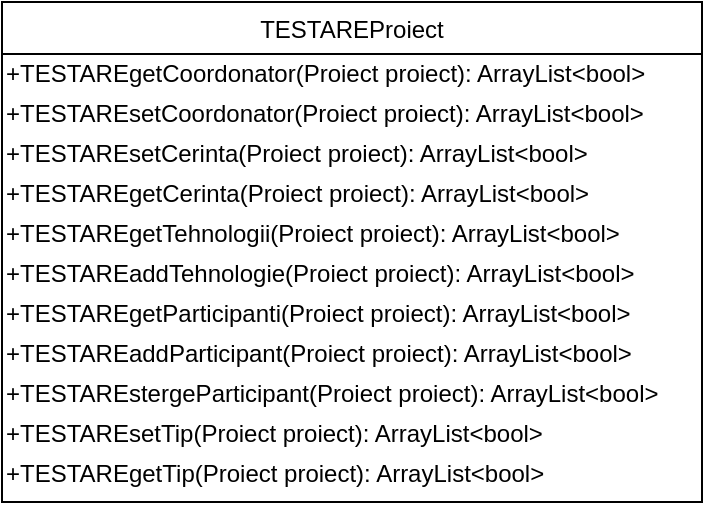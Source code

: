 <mxfile version="12.9.1" type="device"><diagram id="C5RBs43oDa-KdzZeNtuy" name="Page-1"><mxGraphModel dx="1250" dy="499" grid="1" gridSize="10" guides="1" tooltips="1" connect="1" arrows="1" fold="1" page="1" pageScale="1" pageWidth="827" pageHeight="1169" math="0" shadow="0"><root><mxCell id="WIyWlLk6GJQsqaUBKTNV-0"/><mxCell id="WIyWlLk6GJQsqaUBKTNV-1" parent="WIyWlLk6GJQsqaUBKTNV-0"/><mxCell id="zkfFHV4jXpPFQw0GAbJ--17" value="TESTAREProiect" style="swimlane;fontStyle=0;align=center;verticalAlign=top;childLayout=stackLayout;horizontal=1;startSize=26;horizontalStack=0;resizeParent=1;resizeLast=0;collapsible=1;marginBottom=0;rounded=0;shadow=0;strokeWidth=1;" parent="WIyWlLk6GJQsqaUBKTNV-1" vertex="1"><mxGeometry x="170" y="120" width="350" height="250" as="geometry"><mxRectangle x="550" y="140" width="160" height="26" as="alternateBounds"/></mxGeometry></mxCell><mxCell id="qDfDPXROYIMGsEh2z8b0-3" value="+TESTAREgetCoordonator(Proiect proiect): ArrayList&amp;lt;bool&amp;gt;" style="text;html=1;align=left;verticalAlign=middle;resizable=0;points=[];autosize=1;" vertex="1" parent="zkfFHV4jXpPFQw0GAbJ--17"><mxGeometry y="26" width="350" height="20" as="geometry"/></mxCell><mxCell id="qDfDPXROYIMGsEh2z8b0-4" value="+TESTAREsetCoordonator(Proiect proiect): ArrayList&amp;lt;bool&amp;gt;" style="text;html=1;align=left;verticalAlign=middle;resizable=0;points=[];autosize=1;" vertex="1" parent="zkfFHV4jXpPFQw0GAbJ--17"><mxGeometry y="46" width="350" height="20" as="geometry"/></mxCell><mxCell id="qDfDPXROYIMGsEh2z8b0-5" value="+TESTAREsetCerinta(Proiect proiect): ArrayList&amp;lt;bool&amp;gt;" style="text;html=1;align=left;verticalAlign=middle;resizable=0;points=[];autosize=1;" vertex="1" parent="zkfFHV4jXpPFQw0GAbJ--17"><mxGeometry y="66" width="350" height="20" as="geometry"/></mxCell><mxCell id="qDfDPXROYIMGsEh2z8b0-6" value="+TESTAREgetCerinta(Proiect proiect): ArrayList&amp;lt;bool&amp;gt;" style="text;html=1;align=left;verticalAlign=middle;resizable=0;points=[];autosize=1;" vertex="1" parent="zkfFHV4jXpPFQw0GAbJ--17"><mxGeometry y="86" width="350" height="20" as="geometry"/></mxCell><mxCell id="qDfDPXROYIMGsEh2z8b0-7" value="+TESTAREgetTehnologii(Proiect proiect): ArrayList&amp;lt;bool&amp;gt;" style="text;html=1;align=left;verticalAlign=middle;resizable=0;points=[];autosize=1;" vertex="1" parent="zkfFHV4jXpPFQw0GAbJ--17"><mxGeometry y="106" width="350" height="20" as="geometry"/></mxCell><mxCell id="qDfDPXROYIMGsEh2z8b0-8" value="+TESTAREaddTehnologie(Proiect proiect): ArrayList&amp;lt;bool&amp;gt;" style="text;html=1;align=left;verticalAlign=middle;resizable=0;points=[];autosize=1;" vertex="1" parent="zkfFHV4jXpPFQw0GAbJ--17"><mxGeometry y="126" width="350" height="20" as="geometry"/></mxCell><mxCell id="qDfDPXROYIMGsEh2z8b0-9" value="+TESTAREgetParticipanti(Proiect proiect): ArrayList&amp;lt;bool&amp;gt;" style="text;html=1;align=left;verticalAlign=middle;resizable=0;points=[];autosize=1;" vertex="1" parent="zkfFHV4jXpPFQw0GAbJ--17"><mxGeometry y="146" width="350" height="20" as="geometry"/></mxCell><mxCell id="qDfDPXROYIMGsEh2z8b0-10" value="+TESTAREaddParticipant(Proiect proiect): ArrayList&amp;lt;bool&amp;gt;" style="text;html=1;align=left;verticalAlign=middle;resizable=0;points=[];autosize=1;" vertex="1" parent="zkfFHV4jXpPFQw0GAbJ--17"><mxGeometry y="166" width="350" height="20" as="geometry"/></mxCell><mxCell id="qDfDPXROYIMGsEh2z8b0-11" value="+TESTAREstergeParticipant(Proiect proiect): ArrayList&amp;lt;bool&amp;gt;" style="text;html=1;align=left;verticalAlign=middle;resizable=0;points=[];autosize=1;" vertex="1" parent="zkfFHV4jXpPFQw0GAbJ--17"><mxGeometry y="186" width="350" height="20" as="geometry"/></mxCell><mxCell id="qDfDPXROYIMGsEh2z8b0-12" value="+TESTAREsetTip(Proiect proiect): ArrayList&amp;lt;bool&amp;gt;" style="text;html=1;align=left;verticalAlign=middle;resizable=0;points=[];autosize=1;" vertex="1" parent="zkfFHV4jXpPFQw0GAbJ--17"><mxGeometry y="206" width="350" height="20" as="geometry"/></mxCell><mxCell id="qDfDPXROYIMGsEh2z8b0-13" value="+TESTAREgetTip(Proiect proiect): ArrayList&amp;lt;bool&amp;gt;" style="text;html=1;align=left;verticalAlign=middle;resizable=0;points=[];autosize=1;" vertex="1" parent="zkfFHV4jXpPFQw0GAbJ--17"><mxGeometry y="226" width="350" height="20" as="geometry"/></mxCell></root></mxGraphModel></diagram></mxfile>